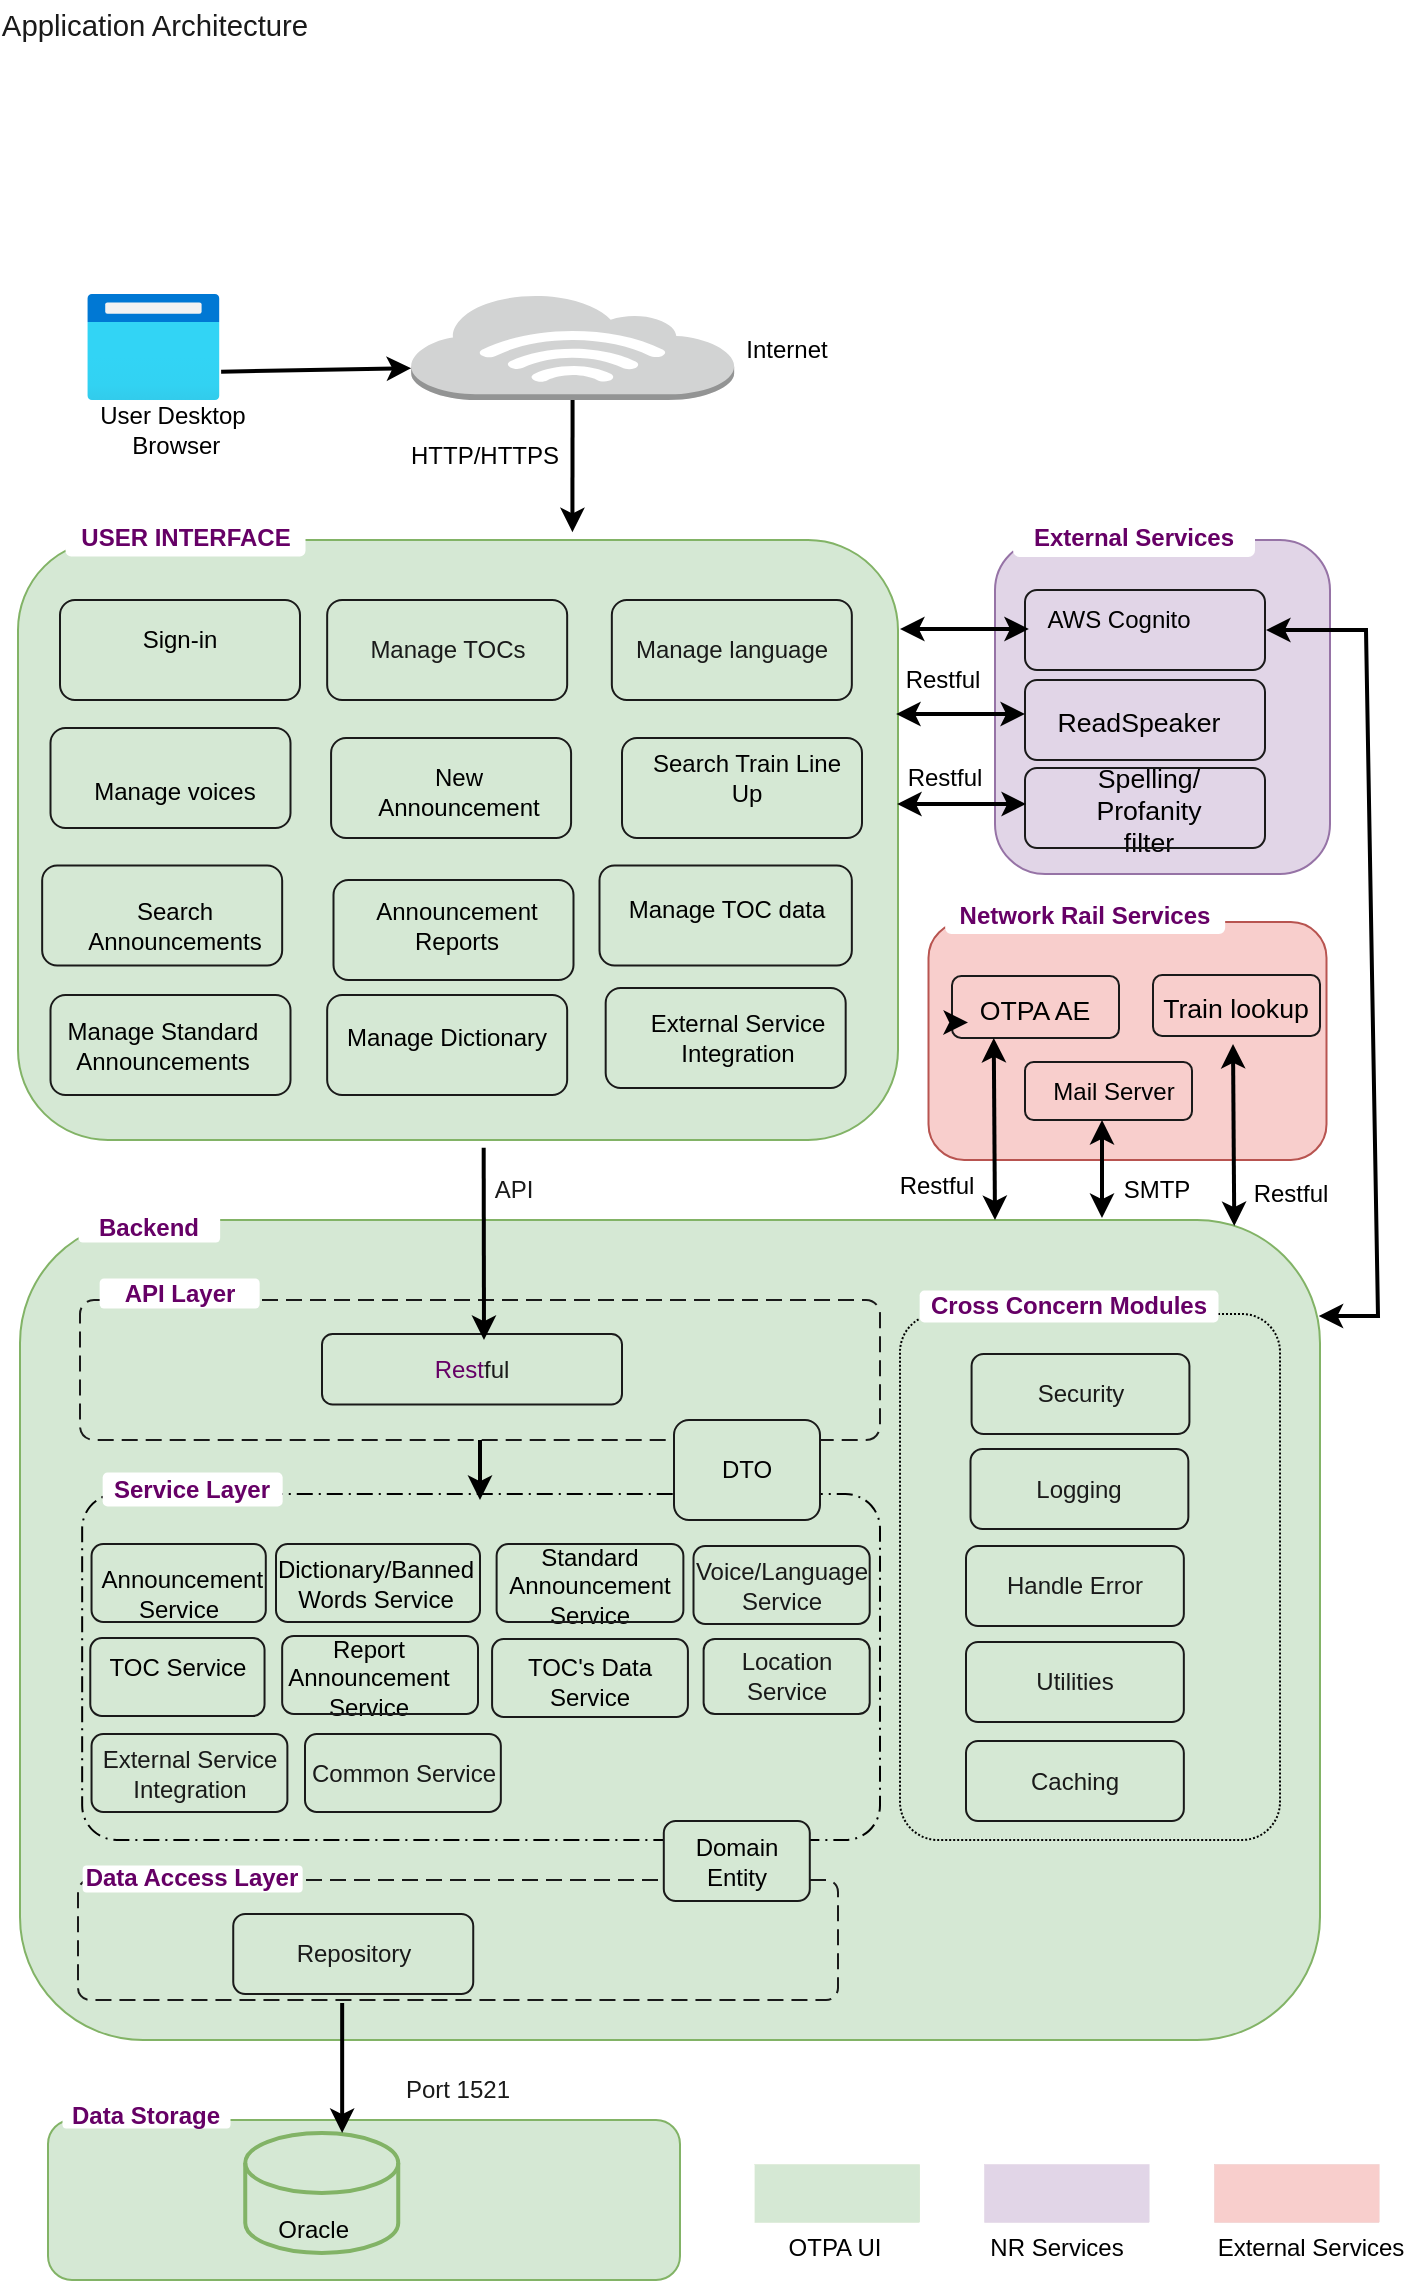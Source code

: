 <mxfile version="20.4.0" type="github">
  <diagram id="R64Xe-4D89ugxDravUpu" name="Page-1">
    <mxGraphModel dx="782" dy="468" grid="0" gridSize="10" guides="1" tooltips="1" connect="1" arrows="1" fold="1" page="1" pageScale="1" pageWidth="850" pageHeight="1100" math="0" shadow="0">
      <root>
        <mxCell id="0" />
        <mxCell id="1" parent="0" />
        <mxCell id="blcPtwq0HRkPqj8c_XCj-43" value="" style="rounded=1;whiteSpace=wrap;html=1;strokeColor=#9673a6;fillColor=#e1d5e7;" parent="1" vertex="1">
          <mxGeometry x="517.5" y="280" width="167.5" height="167" as="geometry" />
        </mxCell>
        <mxCell id="T0MDe37_gaRGIy5fR7pK-4" value="" style="rounded=1;whiteSpace=wrap;html=1;strokeColor=#b85450;fillColor=#f8cecc;" parent="1" vertex="1">
          <mxGeometry x="484.25" y="471" width="199" height="119" as="geometry" />
        </mxCell>
        <mxCell id="blcPtwq0HRkPqj8c_XCj-63" value="" style="rounded=1;whiteSpace=wrap;html=1;strokeColor=#82b366;strokeWidth=1;fillColor=#d5e8d4;" parent="1" vertex="1">
          <mxGeometry x="44" y="1070" width="316" height="80" as="geometry" />
        </mxCell>
        <mxCell id="blcPtwq0HRkPqj8c_XCj-61" value="" style="rounded=1;whiteSpace=wrap;html=1;strokeColor=#82b366;strokeWidth=1;fillColor=#d5e8d4;" parent="1" vertex="1">
          <mxGeometry x="30" y="620" width="650" height="410" as="geometry" />
        </mxCell>
        <mxCell id="blcPtwq0HRkPqj8c_XCj-36" value="" style="rounded=1;whiteSpace=wrap;html=1;fontColor=#1A1A1A;strokeColor=#1A1A1A;fillColor=none;" parent="1" vertex="1">
          <mxGeometry x="246.75" y="414" width="166.5" height="50" as="geometry" />
        </mxCell>
        <mxCell id="blcPtwq0HRkPqj8c_XCj-17" value="" style="rounded=1;arcSize=10;dashed=1;fillColor=none;gradientColor=none;dashPattern=8 3 1 3;strokeWidth=1;fontColor=#660066;" parent="1" vertex="1">
          <mxGeometry x="61.08" y="757" width="398.92" height="173" as="geometry" />
        </mxCell>
        <mxCell id="blcPtwq0HRkPqj8c_XCj-3" value="" style="rounded=1;whiteSpace=wrap;html=1;fillColor=#d5e8d4;strokeColor=#82b366;" parent="1" vertex="1">
          <mxGeometry x="29" y="280" width="440" height="300" as="geometry" />
        </mxCell>
        <mxCell id="9JFHtYomGAW6HpaSPqKZ-14" value="&lt;span lang=&quot;EN-GB&quot;&gt;TOC&#39;s Data Service&lt;/span&gt;" style="text;html=1;strokeColor=none;fillColor=none;align=center;verticalAlign=middle;whiteSpace=wrap;rounded=0;" parent="1" vertex="1">
          <mxGeometry x="273.79" y="825" width="82.42" height="52" as="geometry" />
        </mxCell>
        <mxCell id="Upe7RPbjq_lGZQcst3nU-63" value="&lt;span style=&quot;font-size:10.0pt;font-family:&lt;br/&gt;&amp;quot;Arial&amp;quot;,sans-serif;mso-fareast-font-family:&amp;quot;Times New Roman&amp;quot;;mso-ansi-language:&lt;br/&gt;EN-GB;mso-fareast-language:EN-US;mso-bidi-language:AR-SA&quot; lang=&quot;EN-GB&quot;&gt;ReadSpeaker&lt;/span&gt;" style="text;html=1;strokeColor=none;fillColor=none;align=center;verticalAlign=middle;whiteSpace=wrap;rounded=0;" parent="1" vertex="1">
          <mxGeometry x="537" y="348" width="105" height="46" as="geometry" />
        </mxCell>
        <mxCell id="9JFHtYomGAW6HpaSPqKZ-19" value="&lt;span lang=&quot;EN-GB&quot;&gt;Standard Announcement Service&lt;/span&gt;" style="text;html=1;strokeColor=none;fillColor=none;align=center;verticalAlign=middle;whiteSpace=wrap;rounded=0;" parent="1" vertex="1">
          <mxGeometry x="270" y="783" width="90" height="40" as="geometry" />
        </mxCell>
        <mxCell id="Upe7RPbjq_lGZQcst3nU-17" value="User Desktop&lt;br&gt;&amp;nbsp;Browser" style="text;html=1;strokeColor=none;fillColor=none;align=center;verticalAlign=middle;whiteSpace=wrap;rounded=0;" parent="1" vertex="1">
          <mxGeometry x="40" y="200" width="132.5" height="50" as="geometry" />
        </mxCell>
        <mxCell id="Upe7RPbjq_lGZQcst3nU-23" value="&lt;span lang=&quot;EN-GB&quot;&gt;Manage voices&lt;/span&gt;" style="text;html=1;strokeColor=none;fillColor=none;align=center;verticalAlign=middle;whiteSpace=wrap;rounded=0;" parent="1" vertex="1">
          <mxGeometry x="45.25" y="381" width="124.5" height="50" as="geometry" />
        </mxCell>
        <mxCell id="Upe7RPbjq_lGZQcst3nU-29" value="&lt;span lang=&quot;EN-GB&quot;&gt;Search Train Line Up&lt;/span&gt;" style="text;html=1;strokeColor=none;fillColor=none;align=center;verticalAlign=middle;whiteSpace=wrap;rounded=0;" parent="1" vertex="1">
          <mxGeometry x="340.92" y="374" width="105" height="50" as="geometry" />
        </mxCell>
        <mxCell id="Upe7RPbjq_lGZQcst3nU-31" value="&lt;span lang=&quot;EN-GB&quot;&gt;Search Announcements&lt;/span&gt;" style="text;html=1;strokeColor=none;fillColor=none;align=center;verticalAlign=middle;whiteSpace=wrap;rounded=0;" parent="1" vertex="1">
          <mxGeometry x="55.0" y="448" width="105" height="50" as="geometry" />
        </mxCell>
        <mxCell id="Upe7RPbjq_lGZQcst3nU-33" value="&lt;span lang=&quot;EN-GB&quot;&gt;Announcement Reports&lt;/span&gt;" style="text;html=1;strokeColor=none;fillColor=none;align=center;verticalAlign=middle;whiteSpace=wrap;rounded=0;" parent="1" vertex="1">
          <mxGeometry x="196.0" y="448" width="105" height="50" as="geometry" />
        </mxCell>
        <mxCell id="Upe7RPbjq_lGZQcst3nU-42" value="&lt;span lang=&quot;EN-GB&quot;&gt;Manage TOC data&lt;/span&gt;" style="text;html=1;strokeColor=none;fillColor=none;align=center;verticalAlign=middle;whiteSpace=wrap;rounded=0;" parent="1" vertex="1">
          <mxGeometry x="331.0" y="439.5" width="105" height="50" as="geometry" />
        </mxCell>
        <mxCell id="Upe7RPbjq_lGZQcst3nU-44" value="Manage Standard Announcements" style="text;html=1;strokeColor=none;fillColor=none;align=center;verticalAlign=middle;whiteSpace=wrap;rounded=0;" parent="1" vertex="1">
          <mxGeometry x="48.5" y="504" width="105" height="57" as="geometry" />
        </mxCell>
        <mxCell id="Upe7RPbjq_lGZQcst3nU-46" value="&lt;span lang=&quot;EN-GB&quot;&gt;Manage Dictionary&lt;/span&gt;" style="text;html=1;strokeColor=none;fillColor=none;align=center;verticalAlign=middle;whiteSpace=wrap;rounded=0;" parent="1" vertex="1">
          <mxGeometry x="191.08" y="504" width="105" height="50" as="geometry" />
        </mxCell>
        <mxCell id="Upe7RPbjq_lGZQcst3nU-65" value="&lt;span style=&quot;font-size:10.0pt;font-family:&lt;br/&gt;&amp;quot;Arial&amp;quot;,sans-serif;mso-fareast-font-family:&amp;quot;Times New Roman&amp;quot;;mso-ansi-language:&lt;br/&gt;EN-GB;mso-fareast-language:EN-US;mso-bidi-language:AR-SA&quot; lang=&quot;EN-GB&quot;&gt;Spelling/ Profanity&lt;br/&gt;filter&lt;/span&gt;" style="text;html=1;strokeColor=none;fillColor=none;align=center;verticalAlign=middle;whiteSpace=wrap;rounded=0;" parent="1" vertex="1">
          <mxGeometry x="542" y="390" width="105" height="50" as="geometry" />
        </mxCell>
        <mxCell id="Upe7RPbjq_lGZQcst3nU-72" value="&lt;span style=&quot;font-size:10.0pt;font-family:&lt;br/&gt;&amp;quot;Arial&amp;quot;,sans-serif;mso-fareast-font-family:&amp;quot;Times New Roman&amp;quot;;mso-ansi-language:&lt;br/&gt;EN-GB;mso-fareast-language:EN-US;mso-bidi-language:AR-SA&quot; lang=&quot;EN-GB&quot;&gt;OTPA AE&lt;/span&gt;" style="text;html=1;strokeColor=none;fillColor=none;align=center;verticalAlign=middle;whiteSpace=wrap;rounded=0;" parent="1" vertex="1">
          <mxGeometry x="485.25" y="500" width="105" height="29" as="geometry" />
        </mxCell>
        <mxCell id="Upe7RPbjq_lGZQcst3nU-74" value="&lt;span style=&quot;font-size:10.0pt;font-family:&lt;br/&gt;&amp;quot;Arial&amp;quot;,sans-serif;mso-fareast-font-family:&amp;quot;Times New Roman&amp;quot;;mso-ansi-language:&lt;br/&gt;EN-GB;mso-fareast-language:EN-US;mso-bidi-language:AR-SA&quot; lang=&quot;EN-GB&quot;&gt;Train lookup&lt;/span&gt;" style="text;html=1;strokeColor=none;fillColor=none;align=center;verticalAlign=middle;whiteSpace=wrap;rounded=0;" parent="1" vertex="1">
          <mxGeometry x="583" y="489.25" width="110" height="48.5" as="geometry" />
        </mxCell>
        <mxCell id="Upe7RPbjq_lGZQcst3nU-77" value="AWS Cognito" style="text;html=1;strokeColor=none;fillColor=none;align=center;verticalAlign=middle;whiteSpace=wrap;rounded=0;" parent="1" vertex="1">
          <mxGeometry x="527.08" y="295" width="105" height="50" as="geometry" />
        </mxCell>
        <mxCell id="Upe7RPbjq_lGZQcst3nU-79" value="" style="shape=cylinder3;whiteSpace=wrap;html=1;boundedLbl=1;backgroundOutline=1;size=15;strokeWidth=2;fillColor=#d5e8d4;strokeColor=#82b366;" parent="1" vertex="1">
          <mxGeometry x="142.62" y="1076.5" width="76.5" height="60" as="geometry" />
        </mxCell>
        <mxCell id="Upe7RPbjq_lGZQcst3nU-80" value="&lt;br&gt;Oracle&amp;nbsp;" style="text;html=1;strokeColor=none;fillColor=none;align=center;verticalAlign=middle;whiteSpace=wrap;rounded=0;" parent="1" vertex="1">
          <mxGeometry x="126.0" y="1102" width="105" height="30" as="geometry" />
        </mxCell>
        <mxCell id="Upe7RPbjq_lGZQcst3nU-88" value="&lt;span lang=&quot;EN-GB&quot;&gt;New Announcement&lt;/span&gt;" style="text;html=1;strokeColor=none;fillColor=none;align=center;verticalAlign=middle;whiteSpace=wrap;rounded=0;" parent="1" vertex="1">
          <mxGeometry x="196.62" y="381" width="105" height="50" as="geometry" />
        </mxCell>
        <mxCell id="Upe7RPbjq_lGZQcst3nU-91" style="edgeStyle=orthogonalEdgeStyle;rounded=0;orthogonalLoop=1;jettySize=auto;html=1;exitX=0.5;exitY=1;exitDx=0;exitDy=0;fontSize=13;" parent="1" source="Upe7RPbjq_lGZQcst3nU-74" target="Upe7RPbjq_lGZQcst3nU-74" edge="1">
          <mxGeometry relative="1" as="geometry" />
        </mxCell>
        <mxCell id="9JFHtYomGAW6HpaSPqKZ-11" value="&lt;span lang=&quot;EN-GB&quot;&gt;External Service Integration&lt;br&gt;&lt;/span&gt;" style="text;html=1;strokeColor=none;fillColor=none;align=center;verticalAlign=middle;whiteSpace=wrap;rounded=0;" parent="1" vertex="1">
          <mxGeometry x="329" y="504" width="120" height="50" as="geometry" />
        </mxCell>
        <mxCell id="9JFHtYomGAW6HpaSPqKZ-15" value="&lt;span lang=&quot;EN-GB&quot;&gt;Dictionary/Banned Words Service&lt;/span&gt;" style="text;html=1;strokeColor=none;fillColor=none;align=center;verticalAlign=middle;whiteSpace=wrap;rounded=0;" parent="1" vertex="1">
          <mxGeometry x="161.08" y="777" width="93.5" height="50" as="geometry" />
        </mxCell>
        <mxCell id="9JFHtYomGAW6HpaSPqKZ-16" value="TOC Service" style="text;html=1;strokeColor=none;fillColor=none;align=center;verticalAlign=middle;whiteSpace=wrap;rounded=0;" parent="1" vertex="1">
          <mxGeometry x="67.7" y="829" width="82" height="29" as="geometry" />
        </mxCell>
        <mxCell id="9JFHtYomGAW6HpaSPqKZ-126" value="" style="aspect=fixed;html=1;points=[];align=center;image;fontSize=12;image=img/lib/azure2/general/Browser.svg;fillColor=none;" parent="1" vertex="1">
          <mxGeometry x="63.58" y="157" width="66.25" height="53" as="geometry" />
        </mxCell>
        <mxCell id="9JFHtYomGAW6HpaSPqKZ-128" value="" style="outlineConnect=0;dashed=0;verticalLabelPosition=bottom;verticalAlign=top;align=center;html=1;shape=mxgraph.aws3.internet_3;fillColor=#D2D3D3;gradientColor=none;fontSize=13;" parent="1" vertex="1">
          <mxGeometry x="225.58" y="157" width="161.5" height="53" as="geometry" />
        </mxCell>
        <mxCell id="9JFHtYomGAW6HpaSPqKZ-129" value="Internet" style="text;html=1;strokeColor=none;fillColor=none;align=center;verticalAlign=middle;whiteSpace=wrap;rounded=0;" parent="1" vertex="1">
          <mxGeometry x="347.08" y="160" width="132.5" height="50" as="geometry" />
        </mxCell>
        <mxCell id="9JFHtYomGAW6HpaSPqKZ-131" value="&lt;span lang=&quot;EN-GB&quot;&gt;&amp;nbsp;Announcement Service&lt;/span&gt;" style="text;html=1;strokeColor=none;fillColor=none;align=center;verticalAlign=middle;whiteSpace=wrap;rounded=0;" parent="1" vertex="1">
          <mxGeometry x="62.83" y="786" width="93" height="42" as="geometry" />
        </mxCell>
        <mxCell id="9JFHtYomGAW6HpaSPqKZ-134" value="HTTP/HTTPS" style="text;html=1;strokeColor=none;fillColor=none;align=center;verticalAlign=middle;whiteSpace=wrap;rounded=0;" parent="1" vertex="1">
          <mxGeometry x="196.0" y="213" width="132.5" height="50" as="geometry" />
        </mxCell>
        <mxCell id="9JFHtYomGAW6HpaSPqKZ-140" value="&lt;span lang=&quot;EN-GB&quot;&gt;Report Announcement Service&lt;/span&gt;" style="text;html=1;strokeColor=none;fillColor=none;align=center;verticalAlign=middle;whiteSpace=wrap;rounded=0;" parent="1" vertex="1">
          <mxGeometry x="153.73" y="828.5" width="100.85" height="40" as="geometry" />
        </mxCell>
        <mxCell id="9JFHtYomGAW6HpaSPqKZ-147" value="Sign-in" style="text;html=1;strokeColor=none;fillColor=none;align=center;verticalAlign=middle;whiteSpace=wrap;rounded=0;" parent="1" vertex="1">
          <mxGeometry x="44.58" y="310" width="130" height="40" as="geometry" />
        </mxCell>
        <mxCell id="blcPtwq0HRkPqj8c_XCj-7" value="" style="rounded=1;arcSize=10;dashed=1;strokeColor=#1A1A1A;fillColor=none;gradientColor=none;dashPattern=8 4;strokeWidth=1;fontColor=#660066;" parent="1" vertex="1">
          <mxGeometry x="60" y="660" width="400" height="70" as="geometry" />
        </mxCell>
        <mxCell id="blcPtwq0HRkPqj8c_XCj-9" value="Rest&lt;font color=&quot;#1a1a1a&quot;&gt;ful&lt;br&gt;&lt;/font&gt;" style="rounded=1;whiteSpace=wrap;html=1;fontColor=#660066;strokeColor=#1A1A1A;fillColor=none;" parent="1" vertex="1">
          <mxGeometry x="181" y="677" width="150" height="35.25" as="geometry" />
        </mxCell>
        <mxCell id="blcPtwq0HRkPqj8c_XCj-14" value="&lt;font color=&quot;#660066&quot;&gt;&lt;b&gt;USER INTERFACE&lt;/b&gt;&lt;/font&gt;" style="rounded=1;whiteSpace=wrap;html=1;strokeWidth=0;strokeColor=none;" parent="1" vertex="1">
          <mxGeometry x="52.5" y="269" width="120" height="19" as="geometry" />
        </mxCell>
        <mxCell id="blcPtwq0HRkPqj8c_XCj-16" value="&lt;font color=&quot;#660066&quot;&gt;&lt;b&gt;API Layer&lt;/b&gt;&lt;/font&gt;" style="rounded=1;whiteSpace=wrap;html=1;strokeWidth=0;strokeColor=none;" parent="1" vertex="1">
          <mxGeometry x="69.58" y="649" width="80" height="15" as="geometry" />
        </mxCell>
        <mxCell id="blcPtwq0HRkPqj8c_XCj-18" value="&lt;font color=&quot;#660066&quot;&gt;&lt;b&gt;Service Layer&lt;/b&gt;&lt;/font&gt;" style="rounded=1;whiteSpace=wrap;html=1;strokeWidth=0;strokeColor=none;" parent="1" vertex="1">
          <mxGeometry x="71.08" y="746" width="90" height="17" as="geometry" />
        </mxCell>
        <mxCell id="blcPtwq0HRkPqj8c_XCj-19" value="DTO" style="rounded=1;whiteSpace=wrap;html=1;strokeColor=#1A1A1A;fillColor=#d5e8d4;strokeWidth=1;" parent="1" vertex="1">
          <mxGeometry x="357" y="720" width="73" height="50" as="geometry" />
        </mxCell>
        <mxCell id="blcPtwq0HRkPqj8c_XCj-20" value="" style="rounded=1;arcSize=10;dashed=1;strokeColor=#1A1A1A;fillColor=none;gradientColor=none;dashPattern=8 4;strokeWidth=1;fontColor=#660066;" parent="1" vertex="1">
          <mxGeometry x="59" y="950" width="380" height="60" as="geometry" />
        </mxCell>
        <mxCell id="blcPtwq0HRkPqj8c_XCj-21" value="&lt;font color=&quot;#660066&quot;&gt;&lt;b&gt;Data Access Layer&lt;/b&gt;&lt;/font&gt;" style="rounded=1;whiteSpace=wrap;html=1;strokeWidth=0;strokeColor=none;" parent="1" vertex="1">
          <mxGeometry x="61.08" y="942.5" width="110" height="13.5" as="geometry" />
        </mxCell>
        <mxCell id="blcPtwq0HRkPqj8c_XCj-22" value="Domain Entity" style="rounded=1;whiteSpace=wrap;html=1;strokeColor=#1A1A1A;fillColor=#d5e8d4;strokeWidth=1;" parent="1" vertex="1">
          <mxGeometry x="351.9" y="920.5" width="73" height="40" as="geometry" />
        </mxCell>
        <mxCell id="blcPtwq0HRkPqj8c_XCj-23" value="&lt;font color=&quot;#1a1a1a&quot;&gt;Repository&lt;/font&gt;" style="rounded=1;whiteSpace=wrap;html=1;strokeColor=#1A1A1A;fillColor=#d5e8d4;" parent="1" vertex="1">
          <mxGeometry x="136.62" y="967.0" width="120" height="40" as="geometry" />
        </mxCell>
        <mxCell id="blcPtwq0HRkPqj8c_XCj-24" value="" style="rounded=1;arcSize=10;dashed=1;fillColor=none;gradientColor=none;dashPattern=1 1;strokeWidth=1;fontColor=#1A1A1A;" parent="1" vertex="1">
          <mxGeometry x="470" y="667" width="190" height="263" as="geometry" />
        </mxCell>
        <mxCell id="blcPtwq0HRkPqj8c_XCj-25" value="" style="rounded=1;whiteSpace=wrap;html=1;fontColor=#1A1A1A;strokeColor=#1A1A1A;fillColor=none;" parent="1" vertex="1">
          <mxGeometry x="50" y="310" width="120" height="50" as="geometry" />
        </mxCell>
        <mxCell id="blcPtwq0HRkPqj8c_XCj-26" value="Manage TOCs" style="rounded=1;whiteSpace=wrap;html=1;fontColor=#1A1A1A;strokeColor=#1A1A1A;fillColor=none;" parent="1" vertex="1">
          <mxGeometry x="183.58" y="310" width="120" height="50" as="geometry" />
        </mxCell>
        <mxCell id="blcPtwq0HRkPqj8c_XCj-27" value="" style="rounded=1;whiteSpace=wrap;html=1;fontColor=#1A1A1A;strokeColor=#1A1A1A;fillColor=none;" parent="1" vertex="1">
          <mxGeometry x="331" y="379" width="120" height="50" as="geometry" />
        </mxCell>
        <mxCell id="blcPtwq0HRkPqj8c_XCj-28" value="" style="rounded=1;whiteSpace=wrap;html=1;fontColor=#1A1A1A;strokeColor=#1A1A1A;fillColor=none;" parent="1" vertex="1">
          <mxGeometry x="45.25" y="507.5" width="120" height="50" as="geometry" />
        </mxCell>
        <mxCell id="blcPtwq0HRkPqj8c_XCj-29" value="" style="rounded=1;whiteSpace=wrap;html=1;fontColor=#1A1A1A;strokeColor=#1A1A1A;fillColor=none;" parent="1" vertex="1">
          <mxGeometry x="322.84" y="504" width="120" height="50" as="geometry" />
        </mxCell>
        <mxCell id="blcPtwq0HRkPqj8c_XCj-30" value="" style="rounded=1;whiteSpace=wrap;html=1;fontColor=#1A1A1A;strokeColor=#1A1A1A;fillColor=none;" parent="1" vertex="1">
          <mxGeometry x="183.58" y="507.5" width="120" height="50" as="geometry" />
        </mxCell>
        <mxCell id="blcPtwq0HRkPqj8c_XCj-31" value="" style="rounded=1;whiteSpace=wrap;html=1;fontColor=#1A1A1A;strokeColor=#1A1A1A;fillColor=none;" parent="1" vertex="1">
          <mxGeometry x="45.25" y="374" width="120" height="50" as="geometry" />
        </mxCell>
        <mxCell id="blcPtwq0HRkPqj8c_XCj-32" value="" style="rounded=1;whiteSpace=wrap;html=1;fontColor=#1A1A1A;strokeColor=#1A1A1A;fillColor=none;" parent="1" vertex="1">
          <mxGeometry x="186.75" y="450" width="120" height="50" as="geometry" />
        </mxCell>
        <mxCell id="blcPtwq0HRkPqj8c_XCj-33" value="" style="rounded=1;whiteSpace=wrap;html=1;fontColor=#1A1A1A;strokeColor=#1A1A1A;fillColor=none;" parent="1" vertex="1">
          <mxGeometry x="185.54" y="379" width="120" height="50" as="geometry" />
        </mxCell>
        <mxCell id="blcPtwq0HRkPqj8c_XCj-34" value="" style="rounded=1;whiteSpace=wrap;html=1;fontColor=#1A1A1A;strokeColor=#1A1A1A;fillColor=none;" parent="1" vertex="1">
          <mxGeometry x="41.08" y="442.75" width="120" height="50" as="geometry" />
        </mxCell>
        <mxCell id="blcPtwq0HRkPqj8c_XCj-37" value="" style="rounded=1;whiteSpace=wrap;html=1;fontColor=#1A1A1A;strokeColor=#1A1A1A;fillColor=none;" parent="1" vertex="1">
          <mxGeometry x="319.75" y="442.75" width="126.17" height="50" as="geometry" />
        </mxCell>
        <mxCell id="blcPtwq0HRkPqj8c_XCj-38" value="" style="rounded=1;whiteSpace=wrap;html=1;fontColor=#1A1A1A;strokeColor=#1A1A1A;fillColor=none;" parent="1" vertex="1">
          <mxGeometry x="532.5" y="305" width="120" height="40" as="geometry" />
        </mxCell>
        <mxCell id="blcPtwq0HRkPqj8c_XCj-39" value="" style="rounded=1;whiteSpace=wrap;html=1;fontColor=#1A1A1A;strokeColor=#1A1A1A;fillColor=none;" parent="1" vertex="1">
          <mxGeometry x="532.5" y="350" width="120" height="40" as="geometry" />
        </mxCell>
        <mxCell id="blcPtwq0HRkPqj8c_XCj-40" value="" style="rounded=1;whiteSpace=wrap;html=1;fontColor=#1A1A1A;strokeColor=#1A1A1A;fillColor=none;" parent="1" vertex="1">
          <mxGeometry x="532.5" y="394" width="120" height="40" as="geometry" />
        </mxCell>
        <mxCell id="blcPtwq0HRkPqj8c_XCj-41" value="" style="rounded=1;whiteSpace=wrap;html=1;fontColor=#1A1A1A;strokeColor=#1A1A1A;fillColor=none;" parent="1" vertex="1">
          <mxGeometry x="496" y="498" width="83.5" height="31" as="geometry" />
        </mxCell>
        <mxCell id="blcPtwq0HRkPqj8c_XCj-44" value="&lt;font color=&quot;#660066&quot;&gt;&lt;b&gt;External Services&lt;/b&gt;&lt;/font&gt;" style="rounded=1;whiteSpace=wrap;html=1;fontColor=#1A1A1A;strokeColor=#FFFFFF;fillColor=default;" parent="1" vertex="1">
          <mxGeometry x="527" y="269" width="120" height="19" as="geometry" />
        </mxCell>
        <mxCell id="blcPtwq0HRkPqj8c_XCj-50" value="" style="rounded=1;whiteSpace=wrap;html=1;fontColor=#1A1A1A;strokeColor=#1A1A1A;fillColor=none;" parent="1" vertex="1">
          <mxGeometry x="65.77" y="782" width="87.13" height="39" as="geometry" />
        </mxCell>
        <mxCell id="blcPtwq0HRkPqj8c_XCj-56" value="Security" style="rounded=1;whiteSpace=wrap;html=1;fontColor=#1A1A1A;strokeColor=#1A1A1A;fillColor=none;" parent="1" vertex="1">
          <mxGeometry x="505.79" y="687" width="108.92" height="40" as="geometry" />
        </mxCell>
        <mxCell id="blcPtwq0HRkPqj8c_XCj-57" value="Logging" style="rounded=1;whiteSpace=wrap;html=1;fontColor=#1A1A1A;strokeColor=#1A1A1A;fillColor=none;" parent="1" vertex="1">
          <mxGeometry x="505.25" y="734.5" width="108.92" height="40" as="geometry" />
        </mxCell>
        <mxCell id="blcPtwq0HRkPqj8c_XCj-58" value="Handle Error" style="rounded=1;whiteSpace=wrap;html=1;fontColor=#1A1A1A;strokeColor=#1A1A1A;fillColor=none;" parent="1" vertex="1">
          <mxGeometry x="503.0" y="783" width="108.92" height="40" as="geometry" />
        </mxCell>
        <mxCell id="blcPtwq0HRkPqj8c_XCj-59" value="Utilities" style="rounded=1;whiteSpace=wrap;html=1;fontColor=#1A1A1A;strokeColor=#1A1A1A;fillColor=none;" parent="1" vertex="1">
          <mxGeometry x="503.0" y="831" width="108.92" height="40" as="geometry" />
        </mxCell>
        <mxCell id="blcPtwq0HRkPqj8c_XCj-60" value="&lt;font color=&quot;#660066&quot;&gt;&lt;b&gt;Cross Concern Modules&lt;/b&gt;&lt;/font&gt;" style="rounded=1;whiteSpace=wrap;html=1;strokeWidth=0;strokeColor=none;" parent="1" vertex="1">
          <mxGeometry x="479.58" y="655" width="149.42" height="16" as="geometry" />
        </mxCell>
        <mxCell id="blcPtwq0HRkPqj8c_XCj-62" value="&lt;font color=&quot;#660066&quot;&gt;&lt;b&gt;Backend&lt;/b&gt;&lt;/font&gt;" style="rounded=1;whiteSpace=wrap;html=1;strokeWidth=0;strokeColor=none;" parent="1" vertex="1">
          <mxGeometry x="59" y="616" width="70.83" height="15" as="geometry" />
        </mxCell>
        <mxCell id="blcPtwq0HRkPqj8c_XCj-64" value="&lt;font color=&quot;#660066&quot;&gt;&lt;b&gt;Data Storage&lt;/b&gt;&lt;/font&gt;" style="rounded=1;whiteSpace=wrap;html=1;strokeWidth=0;strokeColor=none;" parent="1" vertex="1">
          <mxGeometry x="51" y="1061" width="84" height="13" as="geometry" />
        </mxCell>
        <mxCell id="blcPtwq0HRkPqj8c_XCj-72" value="Manage language" style="rounded=1;whiteSpace=wrap;html=1;fontColor=#1A1A1A;strokeColor=#1A1A1A;fillColor=none;" parent="1" vertex="1">
          <mxGeometry x="325.92" y="310" width="120" height="50" as="geometry" />
        </mxCell>
        <mxCell id="blcPtwq0HRkPqj8c_XCj-75" value="" style="endArrow=classic;html=1;rounded=0;fontColor=#1A1A1A;entryX=0;entryY=0.7;entryDx=0;entryDy=0;entryPerimeter=0;exitX=1.011;exitY=0.733;exitDx=0;exitDy=0;exitPerimeter=0;strokeWidth=2;" parent="1" source="9JFHtYomGAW6HpaSPqKZ-126" target="9JFHtYomGAW6HpaSPqKZ-128" edge="1">
          <mxGeometry width="50" height="50" relative="1" as="geometry">
            <mxPoint x="170" y="189" as="sourcePoint" />
            <mxPoint x="220" y="170" as="targetPoint" />
          </mxGeometry>
        </mxCell>
        <mxCell id="blcPtwq0HRkPqj8c_XCj-76" value="" style="endArrow=classic;html=1;rounded=0;fontColor=#1A1A1A;entryX=0.63;entryY=-0.013;entryDx=0;entryDy=0;entryPerimeter=0;strokeWidth=2;" parent="1" source="9JFHtYomGAW6HpaSPqKZ-128" target="blcPtwq0HRkPqj8c_XCj-3" edge="1">
          <mxGeometry width="50" height="50" relative="1" as="geometry">
            <mxPoint x="290" y="220" as="sourcePoint" />
            <mxPoint x="352.5" y="250.36" as="targetPoint" />
            <Array as="points" />
          </mxGeometry>
        </mxCell>
        <mxCell id="blcPtwq0HRkPqj8c_XCj-79" value="" style="endArrow=classic;html=1;rounded=0;fontColor=#1A1A1A;strokeWidth=2;" parent="1" edge="1">
          <mxGeometry width="50" height="50" relative="1" as="geometry">
            <mxPoint x="261.835" y="583.9" as="sourcePoint" />
            <mxPoint x="262" y="680" as="targetPoint" />
            <Array as="points" />
          </mxGeometry>
        </mxCell>
        <mxCell id="blcPtwq0HRkPqj8c_XCj-80" value="" style="endArrow=classic;html=1;rounded=0;fontColor=#1A1A1A;strokeWidth=2;" parent="1" edge="1">
          <mxGeometry width="50" height="50" relative="1" as="geometry">
            <mxPoint x="191.08" y="1011.5" as="sourcePoint" />
            <mxPoint x="191.08" y="1076.5" as="targetPoint" />
            <Array as="points" />
          </mxGeometry>
        </mxCell>
        <mxCell id="blcPtwq0HRkPqj8c_XCj-81" value="Port 1521" style="text;html=1;strokeColor=none;fillColor=none;align=center;verticalAlign=middle;whiteSpace=wrap;rounded=0;fontColor=#1A1A1A;" parent="1" vertex="1">
          <mxGeometry x="219.12" y="1040" width="60" height="30" as="geometry" />
        </mxCell>
        <mxCell id="blcPtwq0HRkPqj8c_XCj-82" value="API" style="text;html=1;strokeColor=none;fillColor=none;align=center;verticalAlign=middle;whiteSpace=wrap;rounded=0;fontColor=#1A1A1A;" parent="1" vertex="1">
          <mxGeometry x="246.75" y="590" width="60" height="30" as="geometry" />
        </mxCell>
        <mxCell id="blcPtwq0HRkPqj8c_XCj-83" value="" style="endArrow=classic;html=1;rounded=0;fontColor=#1A1A1A;strokeWidth=2;" parent="1" edge="1">
          <mxGeometry width="50" height="50" relative="1" as="geometry">
            <mxPoint x="260" y="730" as="sourcePoint" />
            <mxPoint x="260" y="760" as="targetPoint" />
            <Array as="points" />
          </mxGeometry>
        </mxCell>
        <mxCell id="SI5CeVH-I_0jClqeCx39-2" value="Voice/Language Service" style="rounded=1;whiteSpace=wrap;html=1;fontColor=#1A1A1A;strokeColor=#1A1A1A;fillColor=none;" parent="1" vertex="1">
          <mxGeometry x="366.75" y="783" width="88.1" height="39" as="geometry" />
        </mxCell>
        <mxCell id="SI5CeVH-I_0jClqeCx39-4" value="Location Service" style="rounded=1;whiteSpace=wrap;html=1;fontColor=#1A1A1A;strokeColor=#1A1A1A;fillColor=none;" parent="1" vertex="1">
          <mxGeometry x="371.81" y="829.5" width="83.04" height="37.5" as="geometry" />
        </mxCell>
        <mxCell id="SI5CeVH-I_0jClqeCx39-5" value="&lt;span style=&quot;font-size:11.0pt;line-height:&lt;br/&gt;120%;font-family:&amp;quot;Arial&amp;quot;,sans-serif;mso-fareast-font-family:Calibri;mso-fareast-theme-font:&lt;br/&gt;minor-latin;mso-ansi-language:EN-GB;mso-fareast-language:EN-US;mso-bidi-language:&lt;br/&gt;AR-SA&quot; lang=&quot;EN-GB&quot;&gt;Application Architecture&lt;/span&gt;" style="text;html=1;align=center;verticalAlign=middle;resizable=0;points=[];autosize=1;strokeColor=none;fillColor=none;fontColor=#1A1A1A;" parent="1" vertex="1">
          <mxGeometry x="25.5" y="10" width="143" height="26" as="geometry" />
        </mxCell>
        <mxCell id="T0MDe37_gaRGIy5fR7pK-3" value="Mail Server" style="text;html=1;strokeColor=none;fillColor=none;align=center;verticalAlign=middle;whiteSpace=wrap;rounded=0;" parent="1" vertex="1">
          <mxGeometry x="540.35" y="541" width="74.29" height="30" as="geometry" />
        </mxCell>
        <mxCell id="T0MDe37_gaRGIy5fR7pK-5" value="" style="rounded=1;whiteSpace=wrap;html=1;fontColor=#1A1A1A;strokeColor=#1A1A1A;fillColor=none;" parent="1" vertex="1">
          <mxGeometry x="596.5" y="497.5" width="83.5" height="30.5" as="geometry" />
        </mxCell>
        <mxCell id="T0MDe37_gaRGIy5fR7pK-6" value="" style="rounded=1;whiteSpace=wrap;html=1;fontColor=#1A1A1A;strokeColor=#1A1A1A;fillColor=none;" parent="1" vertex="1">
          <mxGeometry x="532.5" y="541" width="83.5" height="29" as="geometry" />
        </mxCell>
        <mxCell id="T0MDe37_gaRGIy5fR7pK-7" value="&lt;font color=&quot;#660066&quot;&gt;&lt;b&gt;Network Rail Services&lt;/b&gt;&lt;/font&gt;" style="rounded=1;whiteSpace=wrap;html=1;fontColor=#1A1A1A;strokeColor=#FFFFFF;fillColor=default;" parent="1" vertex="1">
          <mxGeometry x="493.08" y="459" width="139" height="17.5" as="geometry" />
        </mxCell>
        <mxCell id="T0MDe37_gaRGIy5fR7pK-9" value="" style="endArrow=classic;startArrow=classic;html=1;rounded=0;exitX=0.75;exitY=0;exitDx=0;exitDy=0;entryX=0.25;entryY=1;entryDx=0;entryDy=0;strokeWidth=2;" parent="1" source="blcPtwq0HRkPqj8c_XCj-61" target="blcPtwq0HRkPqj8c_XCj-41" edge="1">
          <mxGeometry width="50" height="50" relative="1" as="geometry">
            <mxPoint x="377" y="548" as="sourcePoint" />
            <mxPoint x="427" y="498" as="targetPoint" />
          </mxGeometry>
        </mxCell>
        <mxCell id="T0MDe37_gaRGIy5fR7pK-10" value="" style="endArrow=classic;startArrow=classic;html=1;rounded=0;exitX=0.75;exitY=0;exitDx=0;exitDy=0;entryX=0.25;entryY=1;entryDx=0;entryDy=0;strokeWidth=2;" parent="1" edge="1">
          <mxGeometry width="50" height="50" relative="1" as="geometry">
            <mxPoint x="637.13" y="623" as="sourcePoint" />
            <mxPoint x="636.505" y="532" as="targetPoint" />
          </mxGeometry>
        </mxCell>
        <mxCell id="T0MDe37_gaRGIy5fR7pK-11" value="" style="endArrow=classic;startArrow=classic;html=1;rounded=0;entryX=0.25;entryY=1;entryDx=0;entryDy=0;strokeWidth=2;" parent="1" edge="1">
          <mxGeometry width="50" height="50" relative="1" as="geometry">
            <mxPoint x="571" y="619" as="sourcePoint" />
            <mxPoint x="571.005" y="570" as="targetPoint" />
          </mxGeometry>
        </mxCell>
        <mxCell id="T0MDe37_gaRGIy5fR7pK-12" value="" style="endArrow=classic;startArrow=classic;html=1;rounded=0;strokeWidth=2;exitX=0.999;exitY=0.44;exitDx=0;exitDy=0;exitPerimeter=0;" parent="1" source="blcPtwq0HRkPqj8c_XCj-3" edge="1">
          <mxGeometry width="50" height="50" relative="1" as="geometry">
            <mxPoint x="485.25" y="455" as="sourcePoint" />
            <mxPoint x="533" y="412" as="targetPoint" />
            <Array as="points">
              <mxPoint x="501" y="412" />
            </Array>
          </mxGeometry>
        </mxCell>
        <mxCell id="T0MDe37_gaRGIy5fR7pK-13" value="" style="endArrow=classic;startArrow=classic;html=1;rounded=0;strokeWidth=2;exitX=0.999;exitY=0.44;exitDx=0;exitDy=0;exitPerimeter=0;" parent="1" edge="1">
          <mxGeometry width="50" height="50" relative="1" as="geometry">
            <mxPoint x="468.06" y="367" as="sourcePoint" />
            <mxPoint x="532.5" y="367" as="targetPoint" />
            <Array as="points">
              <mxPoint x="500.5" y="367" />
            </Array>
          </mxGeometry>
        </mxCell>
        <mxCell id="T0MDe37_gaRGIy5fR7pK-14" value="" style="endArrow=classic;startArrow=classic;html=1;rounded=0;strokeWidth=2;exitX=0.999;exitY=0.117;exitDx=0;exitDy=0;exitPerimeter=0;" parent="1" source="blcPtwq0HRkPqj8c_XCj-61" edge="1">
          <mxGeometry width="50" height="50" relative="1" as="geometry">
            <mxPoint x="377" y="548" as="sourcePoint" />
            <mxPoint x="653" y="325" as="targetPoint" />
            <Array as="points">
              <mxPoint x="709" y="668" />
              <mxPoint x="703" y="325" />
            </Array>
          </mxGeometry>
        </mxCell>
        <mxCell id="T0MDe37_gaRGIy5fR7pK-15" value="Restful" style="text;html=1;align=center;verticalAlign=middle;resizable=0;points=[];autosize=1;strokeColor=none;fillColor=none;" parent="1" vertex="1">
          <mxGeometry x="463" y="337" width="55" height="26" as="geometry" />
        </mxCell>
        <mxCell id="T0MDe37_gaRGIy5fR7pK-16" value="Restful" style="text;html=1;align=center;verticalAlign=middle;resizable=0;points=[];autosize=1;strokeColor=none;fillColor=none;" parent="1" vertex="1">
          <mxGeometry x="464" y="386" width="55" height="26" as="geometry" />
        </mxCell>
        <mxCell id="T0MDe37_gaRGIy5fR7pK-17" value="Restful" style="text;html=1;align=center;verticalAlign=middle;resizable=0;points=[];autosize=1;strokeColor=none;fillColor=none;" parent="1" vertex="1">
          <mxGeometry x="460.75" y="590" width="55" height="26" as="geometry" />
        </mxCell>
        <mxCell id="T0MDe37_gaRGIy5fR7pK-18" value="Restful" style="text;html=1;align=center;verticalAlign=middle;resizable=0;points=[];autosize=1;strokeColor=none;fillColor=none;" parent="1" vertex="1">
          <mxGeometry x="637.75" y="594" width="55" height="26" as="geometry" />
        </mxCell>
        <mxCell id="T0MDe37_gaRGIy5fR7pK-20" value="SMTP" style="text;html=1;align=center;verticalAlign=middle;resizable=0;points=[];autosize=1;strokeColor=none;fillColor=none;" parent="1" vertex="1">
          <mxGeometry x="572" y="592" width="51" height="26" as="geometry" />
        </mxCell>
        <mxCell id="T0MDe37_gaRGIy5fR7pK-21" style="edgeStyle=orthogonalEdgeStyle;rounded=0;orthogonalLoop=1;jettySize=auto;html=1;exitX=0;exitY=0.75;exitDx=0;exitDy=0;entryX=0.096;entryY=0.742;entryDx=0;entryDy=0;entryPerimeter=0;strokeWidth=2;" parent="1" source="blcPtwq0HRkPqj8c_XCj-41" target="blcPtwq0HRkPqj8c_XCj-41" edge="1">
          <mxGeometry relative="1" as="geometry" />
        </mxCell>
        <mxCell id="T0MDe37_gaRGIy5fR7pK-22" value="" style="rounded=0;whiteSpace=wrap;html=1;strokeWidth=0;fillColor=#d5e8d4;strokeColor=#82b366;" parent="1" vertex="1">
          <mxGeometry x="397.22" y="1092" width="82.36" height="29" as="geometry" />
        </mxCell>
        <mxCell id="T0MDe37_gaRGIy5fR7pK-24" value="" style="rounded=0;whiteSpace=wrap;html=1;strokeWidth=0;fillColor=#e1d5e7;strokeColor=#9673a6;" parent="1" vertex="1">
          <mxGeometry x="512" y="1092" width="82.36" height="29" as="geometry" />
        </mxCell>
        <mxCell id="T0MDe37_gaRGIy5fR7pK-25" value="" style="rounded=0;whiteSpace=wrap;html=1;strokeWidth=0;fillColor=#f8cecc;strokeColor=#b85450;" parent="1" vertex="1">
          <mxGeometry x="627" y="1092" width="82.36" height="29" as="geometry" />
        </mxCell>
        <mxCell id="T0MDe37_gaRGIy5fR7pK-39" value="OTPA UI" style="text;html=1;align=center;verticalAlign=middle;resizable=0;points=[];autosize=1;strokeColor=none;fillColor=none;" parent="1" vertex="1">
          <mxGeometry x="405" y="1121" width="64" height="26" as="geometry" />
        </mxCell>
        <mxCell id="T0MDe37_gaRGIy5fR7pK-40" value="NR Services" style="text;html=1;align=center;verticalAlign=middle;resizable=0;points=[];autosize=1;strokeColor=none;fillColor=none;" parent="1" vertex="1">
          <mxGeometry x="505.25" y="1121" width="85" height="26" as="geometry" />
        </mxCell>
        <mxCell id="T0MDe37_gaRGIy5fR7pK-41" value="External Services" style="text;html=1;align=center;verticalAlign=middle;resizable=0;points=[];autosize=1;strokeColor=none;fillColor=none;" parent="1" vertex="1">
          <mxGeometry x="619" y="1121" width="111" height="26" as="geometry" />
        </mxCell>
        <mxCell id="P5yfNrT6ahGt9bKfC_W1-2" value="" style="endArrow=classic;startArrow=classic;html=1;rounded=0;strokeWidth=2;exitX=0.999;exitY=0.44;exitDx=0;exitDy=0;exitPerimeter=0;" edge="1" parent="1">
          <mxGeometry width="50" height="50" relative="1" as="geometry">
            <mxPoint x="470.0" y="324.5" as="sourcePoint" />
            <mxPoint x="534.44" y="324.5" as="targetPoint" />
            <Array as="points">
              <mxPoint x="502.44" y="324.5" />
            </Array>
          </mxGeometry>
        </mxCell>
        <mxCell id="P5yfNrT6ahGt9bKfC_W1-4" value="" style="rounded=1;whiteSpace=wrap;html=1;fontColor=#1A1A1A;strokeColor=#1A1A1A;fillColor=none;" vertex="1" parent="1">
          <mxGeometry x="158" y="782" width="102" height="39" as="geometry" />
        </mxCell>
        <mxCell id="P5yfNrT6ahGt9bKfC_W1-5" value="" style="rounded=1;whiteSpace=wrap;html=1;fontColor=#1A1A1A;strokeColor=#1A1A1A;fillColor=none;" vertex="1" parent="1">
          <mxGeometry x="268.31" y="782" width="93.38" height="39" as="geometry" />
        </mxCell>
        <mxCell id="P5yfNrT6ahGt9bKfC_W1-7" value="" style="rounded=1;whiteSpace=wrap;html=1;fontColor=#1A1A1A;strokeColor=#1A1A1A;fillColor=none;" vertex="1" parent="1">
          <mxGeometry x="65.14" y="829" width="87.13" height="39" as="geometry" />
        </mxCell>
        <mxCell id="P5yfNrT6ahGt9bKfC_W1-8" value="" style="rounded=1;whiteSpace=wrap;html=1;fontColor=#1A1A1A;strokeColor=#1A1A1A;fillColor=none;" vertex="1" parent="1">
          <mxGeometry x="161.08" y="828" width="97.92" height="39" as="geometry" />
        </mxCell>
        <mxCell id="P5yfNrT6ahGt9bKfC_W1-9" value="" style="rounded=1;whiteSpace=wrap;html=1;fontColor=#1A1A1A;strokeColor=#1A1A1A;fillColor=none;" vertex="1" parent="1">
          <mxGeometry x="266.04" y="829.5" width="97.92" height="39" as="geometry" />
        </mxCell>
        <mxCell id="P5yfNrT6ahGt9bKfC_W1-10" value="External Service Integration" style="rounded=1;whiteSpace=wrap;html=1;fontColor=#1A1A1A;strokeColor=#1A1A1A;fillColor=none;" vertex="1" parent="1">
          <mxGeometry x="65.77" y="877" width="97.92" height="39" as="geometry" />
        </mxCell>
        <mxCell id="P5yfNrT6ahGt9bKfC_W1-11" value="Common Service" style="rounded=1;whiteSpace=wrap;html=1;fontColor=#1A1A1A;strokeColor=#1A1A1A;fillColor=none;" vertex="1" parent="1">
          <mxGeometry x="172.5" y="877" width="97.92" height="39" as="geometry" />
        </mxCell>
        <mxCell id="P5yfNrT6ahGt9bKfC_W1-14" value="Caching" style="rounded=1;whiteSpace=wrap;html=1;fontColor=#1A1A1A;strokeColor=#1A1A1A;fillColor=none;" vertex="1" parent="1">
          <mxGeometry x="503" y="880.5" width="108.92" height="40" as="geometry" />
        </mxCell>
      </root>
    </mxGraphModel>
  </diagram>
</mxfile>
